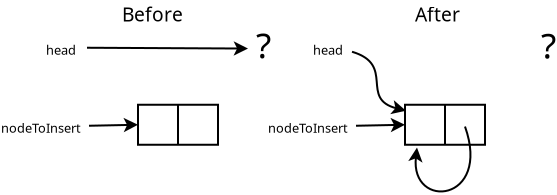 <?xml version="1.0" encoding="UTF-8"?>
<dia:diagram xmlns:dia="http://www.lysator.liu.se/~alla/dia/">
  <dia:layer name="Background" visible="true">
    <dia:object type="Standard - Text" version="0" id="O0">
      <dia:attribute name="obj_pos">
        <dia:point val="13.5,6.25"/>
      </dia:attribute>
      <dia:attribute name="obj_bb">
        <dia:rectangle val="13.5,4.75;14.35,7.35"/>
      </dia:attribute>
      <dia:attribute name="text">
        <dia:composite type="text">
          <dia:attribute name="string">
            <dia:string>#?#</dia:string>
          </dia:attribute>
          <dia:attribute name="font">
            <dia:font family="sans" style="0" name="Helvetica"/>
          </dia:attribute>
          <dia:attribute name="height">
            <dia:real val="2.2"/>
          </dia:attribute>
          <dia:attribute name="pos">
            <dia:point val="13.5,6.25"/>
          </dia:attribute>
          <dia:attribute name="color">
            <dia:color val="#000000"/>
          </dia:attribute>
          <dia:attribute name="alignment">
            <dia:enum val="0"/>
          </dia:attribute>
        </dia:composite>
      </dia:attribute>
    </dia:object>
    <dia:object type="Standard - Text" version="0" id="O1">
      <dia:attribute name="obj_pos">
        <dia:point val="6.8,4.4"/>
      </dia:attribute>
      <dia:attribute name="obj_bb">
        <dia:rectangle val="6.8,3.55;9.75,5"/>
      </dia:attribute>
      <dia:attribute name="text">
        <dia:composite type="text">
          <dia:attribute name="string">
            <dia:string>#Before#</dia:string>
          </dia:attribute>
          <dia:attribute name="font">
            <dia:font family="sans" style="0" name="Helvetica"/>
          </dia:attribute>
          <dia:attribute name="height">
            <dia:real val="1.2"/>
          </dia:attribute>
          <dia:attribute name="pos">
            <dia:point val="6.8,4.4"/>
          </dia:attribute>
          <dia:attribute name="color">
            <dia:color val="#000000"/>
          </dia:attribute>
          <dia:attribute name="alignment">
            <dia:enum val="0"/>
          </dia:attribute>
        </dia:composite>
      </dia:attribute>
    </dia:object>
    <dia:object type="Standard - Text" version="0" id="O2">
      <dia:attribute name="obj_pos">
        <dia:point val="21.45,4.4"/>
      </dia:attribute>
      <dia:attribute name="obj_bb">
        <dia:rectangle val="21.45,3.55;23.6,5"/>
      </dia:attribute>
      <dia:attribute name="text">
        <dia:composite type="text">
          <dia:attribute name="string">
            <dia:string>#After#</dia:string>
          </dia:attribute>
          <dia:attribute name="font">
            <dia:font family="sans" style="0" name="Helvetica"/>
          </dia:attribute>
          <dia:attribute name="height">
            <dia:real val="1.2"/>
          </dia:attribute>
          <dia:attribute name="pos">
            <dia:point val="21.45,4.4"/>
          </dia:attribute>
          <dia:attribute name="color">
            <dia:color val="#000000"/>
          </dia:attribute>
          <dia:attribute name="alignment">
            <dia:enum val="0"/>
          </dia:attribute>
        </dia:composite>
      </dia:attribute>
    </dia:object>
    <dia:object type="Standard - Text" version="0" id="O3">
      <dia:attribute name="obj_pos">
        <dia:point val="3,6.06"/>
      </dia:attribute>
      <dia:attribute name="obj_bb">
        <dia:rectangle val="3,5.46;4.6,6.41"/>
      </dia:attribute>
      <dia:attribute name="text">
        <dia:composite type="text">
          <dia:attribute name="string">
            <dia:string>#head#</dia:string>
          </dia:attribute>
          <dia:attribute name="font">
            <dia:font family="sans" style="0" name="Helvetica"/>
          </dia:attribute>
          <dia:attribute name="height">
            <dia:real val="0.8"/>
          </dia:attribute>
          <dia:attribute name="pos">
            <dia:point val="3,6.06"/>
          </dia:attribute>
          <dia:attribute name="color">
            <dia:color val="#000000"/>
          </dia:attribute>
          <dia:attribute name="alignment">
            <dia:enum val="0"/>
          </dia:attribute>
        </dia:composite>
      </dia:attribute>
    </dia:object>
    <dia:group>
      <dia:object type="Standard - Box" version="0" id="O4">
        <dia:attribute name="obj_pos">
          <dia:point val="7.6,8.56"/>
        </dia:attribute>
        <dia:attribute name="obj_bb">
          <dia:rectangle val="7.55,8.51;11.65,10.61"/>
        </dia:attribute>
        <dia:attribute name="elem_corner">
          <dia:point val="7.6,8.56"/>
        </dia:attribute>
        <dia:attribute name="elem_width">
          <dia:real val="4"/>
        </dia:attribute>
        <dia:attribute name="elem_height">
          <dia:real val="2"/>
        </dia:attribute>
        <dia:attribute name="show_background">
          <dia:boolean val="true"/>
        </dia:attribute>
      </dia:object>
      <dia:object type="Standard - Line" version="0" id="O5">
        <dia:attribute name="obj_pos">
          <dia:point val="9.6,8.56"/>
        </dia:attribute>
        <dia:attribute name="obj_bb">
          <dia:rectangle val="9.55,8.51;9.65,10.61"/>
        </dia:attribute>
        <dia:attribute name="conn_endpoints">
          <dia:point val="9.6,8.56"/>
          <dia:point val="9.6,10.56"/>
        </dia:attribute>
        <dia:attribute name="numcp">
          <dia:int val="1"/>
        </dia:attribute>
        <dia:connections>
          <dia:connection handle="0" to="O4" connection="1"/>
          <dia:connection handle="1" to="O4" connection="6"/>
        </dia:connections>
      </dia:object>
    </dia:group>
    <dia:object type="Standard - Text" version="0" id="O6">
      <dia:attribute name="obj_pos">
        <dia:point val="0.75,9.96"/>
      </dia:attribute>
      <dia:attribute name="obj_bb">
        <dia:rectangle val="0.75,9.36;4.8,10.31"/>
      </dia:attribute>
      <dia:attribute name="text">
        <dia:composite type="text">
          <dia:attribute name="string">
            <dia:string>#nodeToInsert#</dia:string>
          </dia:attribute>
          <dia:attribute name="font">
            <dia:font family="sans" style="0" name="Helvetica"/>
          </dia:attribute>
          <dia:attribute name="height">
            <dia:real val="0.8"/>
          </dia:attribute>
          <dia:attribute name="pos">
            <dia:point val="0.75,9.96"/>
          </dia:attribute>
          <dia:attribute name="color">
            <dia:color val="#000000"/>
          </dia:attribute>
          <dia:attribute name="alignment">
            <dia:enum val="0"/>
          </dia:attribute>
        </dia:composite>
      </dia:attribute>
    </dia:object>
    <dia:object type="Standard - Line" version="0" id="O7">
      <dia:attribute name="obj_pos">
        <dia:point val="5.05,5.71"/>
      </dia:attribute>
      <dia:attribute name="obj_bb">
        <dia:rectangle val="5.0,5.25;13.152,6.25"/>
      </dia:attribute>
      <dia:attribute name="conn_endpoints">
        <dia:point val="5.05,5.71"/>
        <dia:point val="13.1,5.75"/>
      </dia:attribute>
      <dia:attribute name="numcp">
        <dia:int val="1"/>
      </dia:attribute>
      <dia:attribute name="end_arrow">
        <dia:enum val="22"/>
      </dia:attribute>
      <dia:attribute name="end_arrow_length">
        <dia:real val="0.5"/>
      </dia:attribute>
      <dia:attribute name="end_arrow_width">
        <dia:real val="0.5"/>
      </dia:attribute>
    </dia:object>
    <dia:object type="Standard - Line" version="0" id="O8">
      <dia:attribute name="obj_pos">
        <dia:point val="5.15,9.61"/>
      </dia:attribute>
      <dia:attribute name="obj_bb">
        <dia:rectangle val="5.099,9.059;7.66,10.061"/>
      </dia:attribute>
      <dia:attribute name="conn_endpoints">
        <dia:point val="5.15,9.61"/>
        <dia:point val="7.6,9.56"/>
      </dia:attribute>
      <dia:attribute name="numcp">
        <dia:int val="1"/>
      </dia:attribute>
      <dia:attribute name="end_arrow">
        <dia:enum val="22"/>
      </dia:attribute>
      <dia:attribute name="end_arrow_length">
        <dia:real val="0.5"/>
      </dia:attribute>
      <dia:attribute name="end_arrow_width">
        <dia:real val="0.5"/>
      </dia:attribute>
    </dia:object>
    <dia:object type="Standard - Text" version="0" id="O9">
      <dia:attribute name="obj_pos">
        <dia:point val="16.35,6.06"/>
      </dia:attribute>
      <dia:attribute name="obj_bb">
        <dia:rectangle val="16.35,5.46;17.95,6.41"/>
      </dia:attribute>
      <dia:attribute name="text">
        <dia:composite type="text">
          <dia:attribute name="string">
            <dia:string>#head#</dia:string>
          </dia:attribute>
          <dia:attribute name="font">
            <dia:font family="sans" style="0" name="Helvetica"/>
          </dia:attribute>
          <dia:attribute name="height">
            <dia:real val="0.8"/>
          </dia:attribute>
          <dia:attribute name="pos">
            <dia:point val="16.35,6.06"/>
          </dia:attribute>
          <dia:attribute name="color">
            <dia:color val="#000000"/>
          </dia:attribute>
          <dia:attribute name="alignment">
            <dia:enum val="0"/>
          </dia:attribute>
        </dia:composite>
      </dia:attribute>
    </dia:object>
    <dia:group>
      <dia:object type="Standard - Box" version="0" id="O10">
        <dia:attribute name="obj_pos">
          <dia:point val="20.95,8.56"/>
        </dia:attribute>
        <dia:attribute name="obj_bb">
          <dia:rectangle val="20.9,8.51;25,10.61"/>
        </dia:attribute>
        <dia:attribute name="elem_corner">
          <dia:point val="20.95,8.56"/>
        </dia:attribute>
        <dia:attribute name="elem_width">
          <dia:real val="4"/>
        </dia:attribute>
        <dia:attribute name="elem_height">
          <dia:real val="2"/>
        </dia:attribute>
        <dia:attribute name="show_background">
          <dia:boolean val="true"/>
        </dia:attribute>
      </dia:object>
      <dia:object type="Standard - Line" version="0" id="O11">
        <dia:attribute name="obj_pos">
          <dia:point val="22.95,8.56"/>
        </dia:attribute>
        <dia:attribute name="obj_bb">
          <dia:rectangle val="22.9,8.51;23,10.61"/>
        </dia:attribute>
        <dia:attribute name="conn_endpoints">
          <dia:point val="22.95,8.56"/>
          <dia:point val="22.95,10.56"/>
        </dia:attribute>
        <dia:attribute name="numcp">
          <dia:int val="1"/>
        </dia:attribute>
        <dia:connections>
          <dia:connection handle="0" to="O10" connection="1"/>
          <dia:connection handle="1" to="O10" connection="6"/>
        </dia:connections>
      </dia:object>
    </dia:group>
    <dia:object type="Standard - Text" version="0" id="O12">
      <dia:attribute name="obj_pos">
        <dia:point val="14.1,9.96"/>
      </dia:attribute>
      <dia:attribute name="obj_bb">
        <dia:rectangle val="14.1,9.36;18.15,10.31"/>
      </dia:attribute>
      <dia:attribute name="text">
        <dia:composite type="text">
          <dia:attribute name="string">
            <dia:string>#nodeToInsert#</dia:string>
          </dia:attribute>
          <dia:attribute name="font">
            <dia:font family="sans" style="0" name="Helvetica"/>
          </dia:attribute>
          <dia:attribute name="height">
            <dia:real val="0.8"/>
          </dia:attribute>
          <dia:attribute name="pos">
            <dia:point val="14.1,9.96"/>
          </dia:attribute>
          <dia:attribute name="color">
            <dia:color val="#000000"/>
          </dia:attribute>
          <dia:attribute name="alignment">
            <dia:enum val="0"/>
          </dia:attribute>
        </dia:composite>
      </dia:attribute>
    </dia:object>
    <dia:object type="Standard - Line" version="0" id="O13">
      <dia:attribute name="obj_pos">
        <dia:point val="18.5,9.61"/>
      </dia:attribute>
      <dia:attribute name="obj_bb">
        <dia:rectangle val="18.449,9.059;21.01,10.061"/>
      </dia:attribute>
      <dia:attribute name="conn_endpoints">
        <dia:point val="18.5,9.61"/>
        <dia:point val="20.95,9.56"/>
      </dia:attribute>
      <dia:attribute name="numcp">
        <dia:int val="1"/>
      </dia:attribute>
      <dia:attribute name="end_arrow">
        <dia:enum val="22"/>
      </dia:attribute>
      <dia:attribute name="end_arrow_length">
        <dia:real val="0.5"/>
      </dia:attribute>
      <dia:attribute name="end_arrow_width">
        <dia:real val="0.5"/>
      </dia:attribute>
    </dia:object>
    <dia:object type="Standard - BezierLine" version="0" id="O14">
      <dia:attribute name="obj_pos">
        <dia:point val="18.3,5.91"/>
      </dia:attribute>
      <dia:attribute name="obj_bb">
        <dia:rectangle val="18.238,5.848;21.172,9.357"/>
      </dia:attribute>
      <dia:attribute name="bez_points">
        <dia:point val="18.3,5.91"/>
        <dia:point val="20.5,6.56"/>
        <dia:point val="18.65,8.26"/>
        <dia:point val="21,8.86"/>
      </dia:attribute>
      <dia:attribute name="corner_types">
        <dia:enum val="0"/>
        <dia:enum val="0"/>
      </dia:attribute>
      <dia:attribute name="end_arrow">
        <dia:enum val="22"/>
      </dia:attribute>
      <dia:attribute name="end_arrow_length">
        <dia:real val="0.5"/>
      </dia:attribute>
      <dia:attribute name="end_arrow_width">
        <dia:real val="0.5"/>
      </dia:attribute>
    </dia:object>
    <dia:object type="Standard - Text" version="0" id="O15">
      <dia:attribute name="obj_pos">
        <dia:point val="27.75,6.26"/>
      </dia:attribute>
      <dia:attribute name="obj_bb">
        <dia:rectangle val="27.75,4.76;28.6,7.36"/>
      </dia:attribute>
      <dia:attribute name="text">
        <dia:composite type="text">
          <dia:attribute name="string">
            <dia:string>#?#</dia:string>
          </dia:attribute>
          <dia:attribute name="font">
            <dia:font family="sans" style="0" name="Helvetica"/>
          </dia:attribute>
          <dia:attribute name="height">
            <dia:real val="2.2"/>
          </dia:attribute>
          <dia:attribute name="pos">
            <dia:point val="27.75,6.26"/>
          </dia:attribute>
          <dia:attribute name="color">
            <dia:color val="#000000"/>
          </dia:attribute>
          <dia:attribute name="alignment">
            <dia:enum val="0"/>
          </dia:attribute>
        </dia:composite>
      </dia:attribute>
    </dia:object>
    <dia:object type="Standard - BezierLine" version="0" id="O16">
      <dia:attribute name="obj_pos">
        <dia:point val="23.95,9.65"/>
      </dia:attribute>
      <dia:attribute name="obj_bb">
        <dia:rectangle val="21.047,9.586;24.274,12.86"/>
      </dia:attribute>
      <dia:attribute name="bez_points">
        <dia:point val="23.95,9.65"/>
        <dia:point val="25.3,13.45"/>
        <dia:point val="21.2,13.85"/>
        <dia:point val="21.55,10.7"/>
      </dia:attribute>
      <dia:attribute name="corner_types">
        <dia:enum val="0"/>
        <dia:enum val="0"/>
      </dia:attribute>
      <dia:attribute name="end_arrow">
        <dia:enum val="22"/>
      </dia:attribute>
      <dia:attribute name="end_arrow_length">
        <dia:real val="0.5"/>
      </dia:attribute>
      <dia:attribute name="end_arrow_width">
        <dia:real val="0.5"/>
      </dia:attribute>
    </dia:object>
    <dia:object type="Standard - Line" version="0" id="O17">
      <dia:attribute name="obj_pos">
        <dia:point val="22,13"/>
      </dia:attribute>
      <dia:attribute name="obj_bb">
        <dia:rectangle val="10.95,12.95;22.05,13.05"/>
      </dia:attribute>
      <dia:attribute name="conn_endpoints">
        <dia:point val="22,13"/>
        <dia:point val="11,13"/>
      </dia:attribute>
      <dia:attribute name="numcp">
        <dia:int val="1"/>
      </dia:attribute>
      <dia:attribute name="line_color">
        <dia:color val="#ffffff"/>
      </dia:attribute>
    </dia:object>
  </dia:layer>
</dia:diagram>
